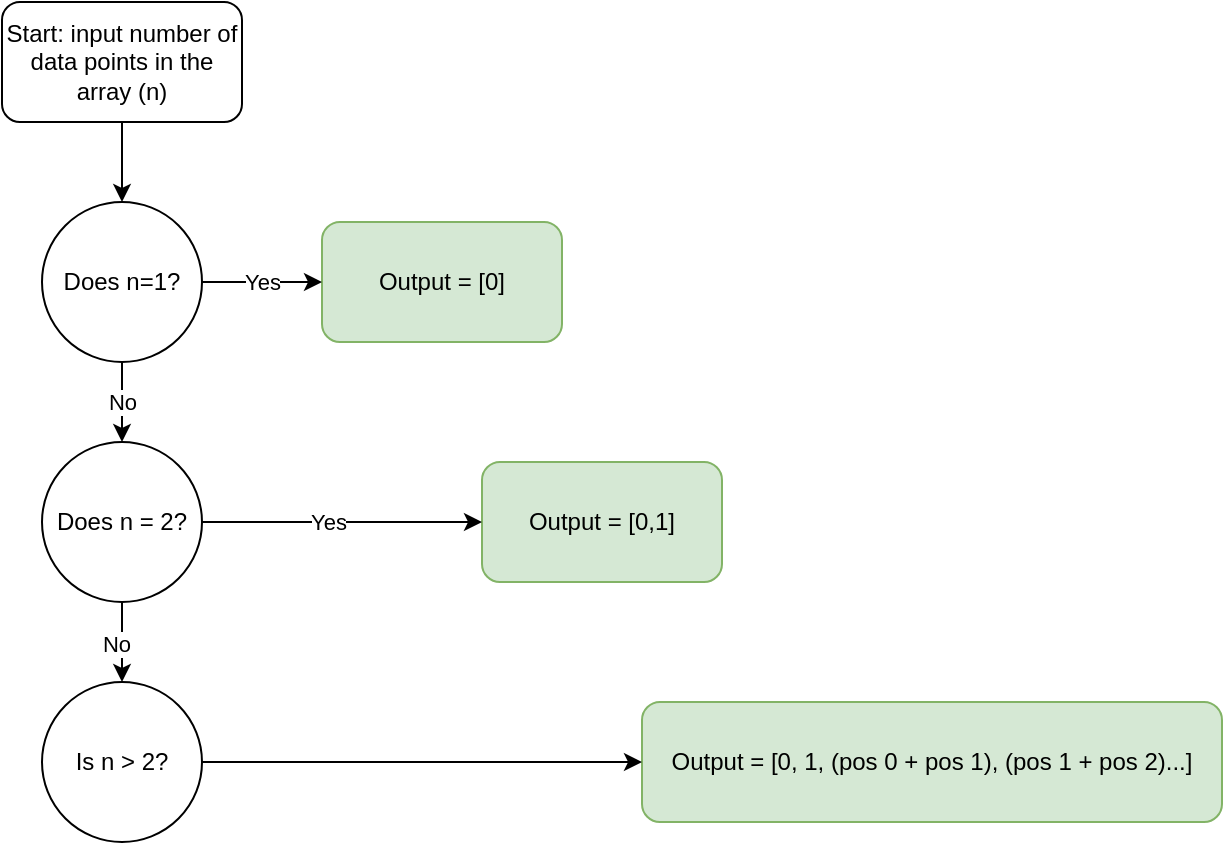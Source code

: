 <mxfile version="16.2.4" type="github">
  <diagram id="2GdedDnnC42hfvr_UnzK" name="Page-1">
    <mxGraphModel dx="946" dy="646" grid="1" gridSize="10" guides="1" tooltips="1" connect="1" arrows="1" fold="1" page="1" pageScale="1" pageWidth="850" pageHeight="1100" math="0" shadow="0">
      <root>
        <mxCell id="0" />
        <mxCell id="1" parent="0" />
        <mxCell id="Z3l10SePDXUEypB0RPHg-1" value="Start: input number of data points in the array (n)" style="rounded=1;whiteSpace=wrap;html=1;" vertex="1" parent="1">
          <mxGeometry x="40" y="20" width="120" height="60" as="geometry" />
        </mxCell>
        <mxCell id="Z3l10SePDXUEypB0RPHg-3" value="Does n=1?" style="ellipse;whiteSpace=wrap;html=1;aspect=fixed;" vertex="1" parent="1">
          <mxGeometry x="60" y="120" width="80" height="80" as="geometry" />
        </mxCell>
        <mxCell id="Z3l10SePDXUEypB0RPHg-4" value="" style="endArrow=classic;html=1;rounded=0;exitX=0.5;exitY=1;exitDx=0;exitDy=0;entryX=0.5;entryY=0;entryDx=0;entryDy=0;" edge="1" parent="1" source="Z3l10SePDXUEypB0RPHg-1" target="Z3l10SePDXUEypB0RPHg-3">
          <mxGeometry width="50" height="50" relative="1" as="geometry">
            <mxPoint x="400" y="340" as="sourcePoint" />
            <mxPoint x="450" y="290" as="targetPoint" />
          </mxGeometry>
        </mxCell>
        <mxCell id="Z3l10SePDXUEypB0RPHg-5" value="Output = [0]" style="rounded=1;whiteSpace=wrap;html=1;fillColor=#d5e8d4;strokeColor=#82b366;" vertex="1" parent="1">
          <mxGeometry x="200" y="130" width="120" height="60" as="geometry" />
        </mxCell>
        <mxCell id="Z3l10SePDXUEypB0RPHg-6" value="Yes" style="endArrow=classic;html=1;rounded=0;exitX=1;exitY=0.5;exitDx=0;exitDy=0;entryX=0;entryY=0.5;entryDx=0;entryDy=0;" edge="1" parent="1" source="Z3l10SePDXUEypB0RPHg-3" target="Z3l10SePDXUEypB0RPHg-5">
          <mxGeometry width="50" height="50" relative="1" as="geometry">
            <mxPoint x="400" y="340" as="sourcePoint" />
            <mxPoint x="450" y="290" as="targetPoint" />
          </mxGeometry>
        </mxCell>
        <mxCell id="Z3l10SePDXUEypB0RPHg-7" value="Does n = 2?" style="ellipse;whiteSpace=wrap;html=1;aspect=fixed;" vertex="1" parent="1">
          <mxGeometry x="60" y="240" width="80" height="80" as="geometry" />
        </mxCell>
        <mxCell id="Z3l10SePDXUEypB0RPHg-8" value="No" style="endArrow=classic;html=1;rounded=0;exitX=0.5;exitY=1;exitDx=0;exitDy=0;entryX=0.5;entryY=0;entryDx=0;entryDy=0;" edge="1" parent="1" source="Z3l10SePDXUEypB0RPHg-3" target="Z3l10SePDXUEypB0RPHg-7">
          <mxGeometry width="50" height="50" relative="1" as="geometry">
            <mxPoint x="400" y="340" as="sourcePoint" />
            <mxPoint x="450" y="290" as="targetPoint" />
          </mxGeometry>
        </mxCell>
        <mxCell id="Z3l10SePDXUEypB0RPHg-9" value="Output = [0,1]&lt;br&gt;" style="rounded=1;whiteSpace=wrap;html=1;fillColor=#d5e8d4;strokeColor=#82b366;" vertex="1" parent="1">
          <mxGeometry x="280" y="250" width="120" height="60" as="geometry" />
        </mxCell>
        <mxCell id="Z3l10SePDXUEypB0RPHg-12" value="" style="endArrow=classic;html=1;rounded=0;exitX=1;exitY=0.5;exitDx=0;exitDy=0;entryX=0;entryY=0.5;entryDx=0;entryDy=0;" edge="1" parent="1" source="Z3l10SePDXUEypB0RPHg-7" target="Z3l10SePDXUEypB0RPHg-9">
          <mxGeometry width="50" height="50" relative="1" as="geometry">
            <mxPoint x="400" y="330" as="sourcePoint" />
            <mxPoint x="350" y="280" as="targetPoint" />
          </mxGeometry>
        </mxCell>
        <mxCell id="Z3l10SePDXUEypB0RPHg-14" value="Yes" style="edgeLabel;html=1;align=center;verticalAlign=middle;resizable=0;points=[];" vertex="1" connectable="0" parent="Z3l10SePDXUEypB0RPHg-12">
          <mxGeometry x="-0.097" relative="1" as="geometry">
            <mxPoint as="offset" />
          </mxGeometry>
        </mxCell>
        <mxCell id="Z3l10SePDXUEypB0RPHg-16" value="Is n &amp;gt; 2?" style="ellipse;whiteSpace=wrap;html=1;aspect=fixed;" vertex="1" parent="1">
          <mxGeometry x="60" y="360" width="80" height="80" as="geometry" />
        </mxCell>
        <mxCell id="Z3l10SePDXUEypB0RPHg-17" value="" style="endArrow=classic;html=1;rounded=0;exitX=0.5;exitY=1;exitDx=0;exitDy=0;entryX=0.5;entryY=0;entryDx=0;entryDy=0;" edge="1" parent="1" source="Z3l10SePDXUEypB0RPHg-7" target="Z3l10SePDXUEypB0RPHg-16">
          <mxGeometry width="50" height="50" relative="1" as="geometry">
            <mxPoint x="400" y="340" as="sourcePoint" />
            <mxPoint x="450" y="290" as="targetPoint" />
          </mxGeometry>
        </mxCell>
        <mxCell id="Z3l10SePDXUEypB0RPHg-18" value="No" style="edgeLabel;html=1;align=center;verticalAlign=middle;resizable=0;points=[];" vertex="1" connectable="0" parent="Z3l10SePDXUEypB0RPHg-17">
          <mxGeometry x="0.05" y="-3" relative="1" as="geometry">
            <mxPoint as="offset" />
          </mxGeometry>
        </mxCell>
        <mxCell id="Z3l10SePDXUEypB0RPHg-19" value="Output = [0, 1, (pos 0 + pos 1), (pos 1 + pos 2)...]" style="rounded=1;whiteSpace=wrap;html=1;fillColor=#d5e8d4;strokeColor=#82b366;" vertex="1" parent="1">
          <mxGeometry x="360" y="370" width="290" height="60" as="geometry" />
        </mxCell>
        <mxCell id="Z3l10SePDXUEypB0RPHg-20" value="" style="endArrow=classic;html=1;rounded=0;exitX=1;exitY=0.5;exitDx=0;exitDy=0;entryX=0;entryY=0.5;entryDx=0;entryDy=0;" edge="1" parent="1" source="Z3l10SePDXUEypB0RPHg-16" target="Z3l10SePDXUEypB0RPHg-19">
          <mxGeometry width="50" height="50" relative="1" as="geometry">
            <mxPoint x="400" y="320" as="sourcePoint" />
            <mxPoint x="450" y="270" as="targetPoint" />
          </mxGeometry>
        </mxCell>
      </root>
    </mxGraphModel>
  </diagram>
</mxfile>
